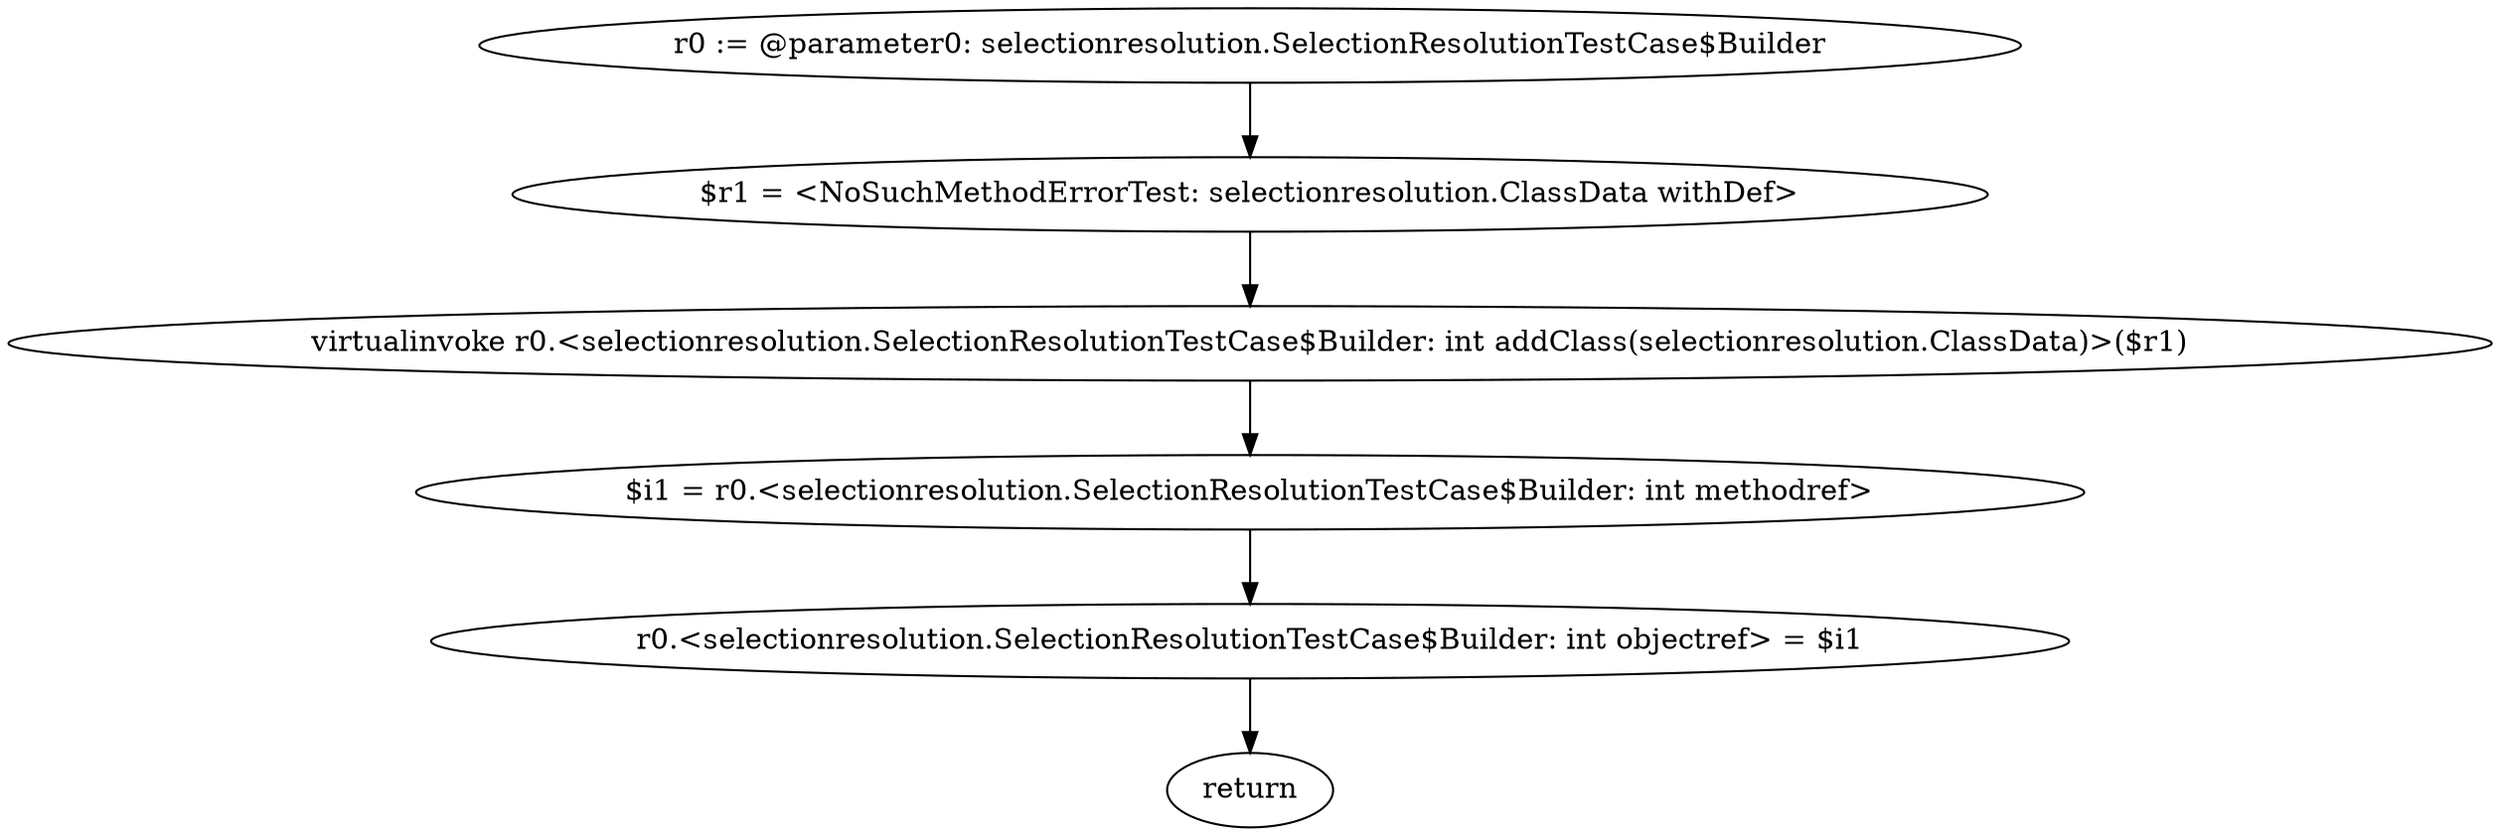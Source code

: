 digraph "unitGraph" {
    "r0 := @parameter0: selectionresolution.SelectionResolutionTestCase$Builder"
    "$r1 = <NoSuchMethodErrorTest: selectionresolution.ClassData withDef>"
    "virtualinvoke r0.<selectionresolution.SelectionResolutionTestCase$Builder: int addClass(selectionresolution.ClassData)>($r1)"
    "$i1 = r0.<selectionresolution.SelectionResolutionTestCase$Builder: int methodref>"
    "r0.<selectionresolution.SelectionResolutionTestCase$Builder: int objectref> = $i1"
    "return"
    "r0 := @parameter0: selectionresolution.SelectionResolutionTestCase$Builder"->"$r1 = <NoSuchMethodErrorTest: selectionresolution.ClassData withDef>";
    "$r1 = <NoSuchMethodErrorTest: selectionresolution.ClassData withDef>"->"virtualinvoke r0.<selectionresolution.SelectionResolutionTestCase$Builder: int addClass(selectionresolution.ClassData)>($r1)";
    "virtualinvoke r0.<selectionresolution.SelectionResolutionTestCase$Builder: int addClass(selectionresolution.ClassData)>($r1)"->"$i1 = r0.<selectionresolution.SelectionResolutionTestCase$Builder: int methodref>";
    "$i1 = r0.<selectionresolution.SelectionResolutionTestCase$Builder: int methodref>"->"r0.<selectionresolution.SelectionResolutionTestCase$Builder: int objectref> = $i1";
    "r0.<selectionresolution.SelectionResolutionTestCase$Builder: int objectref> = $i1"->"return";
}
